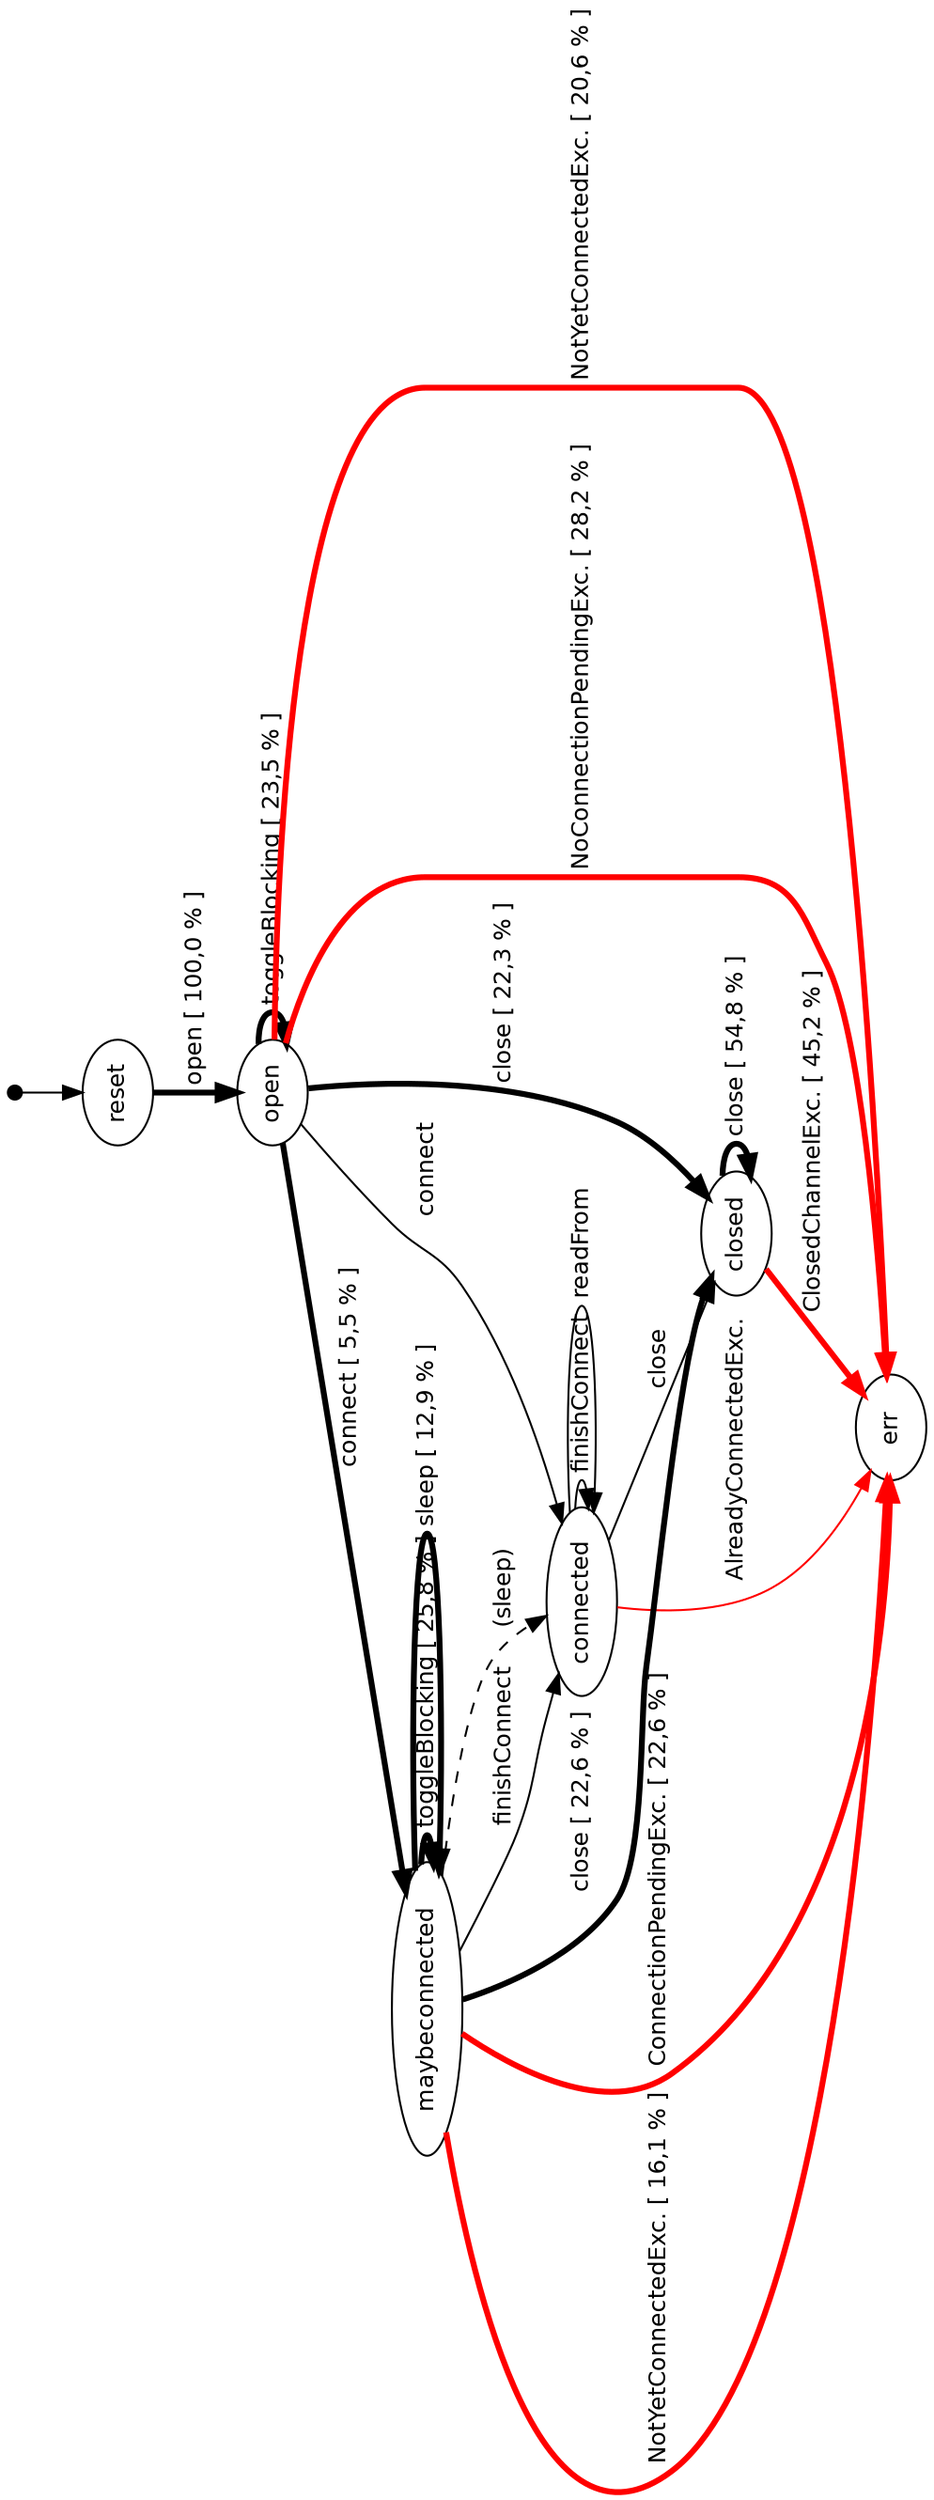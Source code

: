 digraph model {
  orientation = landscape;
  graph [ rankdir = "TB", ranksep="0.4", nodesep="0.2" ];
  node [ fontname = "Helvetica", fontsize="12.0", margin="0.07" ];
  edge [ fontname = "Helvetica", fontsize="12.0", margin="0.05" ];
  "" [ shape = "point", height="0.1" ];
  "" -> reset
  reset	-> open [ label = " open \[ 100,0 % \]" penwidth = "3.0" ];
  open	-> open [ label = " toggleBlocking \[ 23,5 % \]" penwidth = "3.0" ];
  open	-> connected [ label = " connect " ];
  open	-> maybeconnected [ label = " connect \[ 5,5 % \]" penwidth = "3.0" ];
  maybeconnected	-> maybeconnected [ label = " toggleBlocking \[ 25,8 % \]" penwidth = "3.0" ];
  maybeconnected	-> connected [ label = " finishConnect " ];
  maybeconnected	-> maybeconnected [ label = " sleep \[ 12,9 % \]" penwidth = "3.0" ];
  maybeconnected	-> connected [ label = " (sleep) " style = "dashed" ];
  open	-> err [ label = " NoConnectionPendingExc. \[ 28,2 % \]" color = "red" penwidth = "3.0" ];
  maybeconnected	-> err [ label = " ConnectionPendingExc. \[ 22,6 % \]" color = "red" penwidth = "3.0" ];
  connected	-> err [ label = " AlreadyConnectedExc. " color = "red" ];
  open	-> err [ label = " NotYetConnectedExc. \[ 20,6 % \]" color = "red" penwidth = "3.0" ];
  maybeconnected	-> err [ label = " NotYetConnectedExc. \[ 16,1 % \]" color = "red" penwidth = "3.0" ];
  connected	-> connected [ label = " finishConnect " ];
  connected	-> connected [ label = " readFrom " ];
  open	-> closed [ label = " close \[ 22,3 % \]" penwidth = "3.0" ];
  connected	-> closed [ label = " close " ];
  maybeconnected	-> closed [ label = " close \[ 22,6 % \]" penwidth = "3.0" ];
  closed	-> closed [ label = " close \[ 54,8 % \]" penwidth = "3.0" ];
  closed	-> err [ label = " ClosedChannelExc. \[ 45,2 % \]" color = "red" penwidth = "3.0" ];
}
